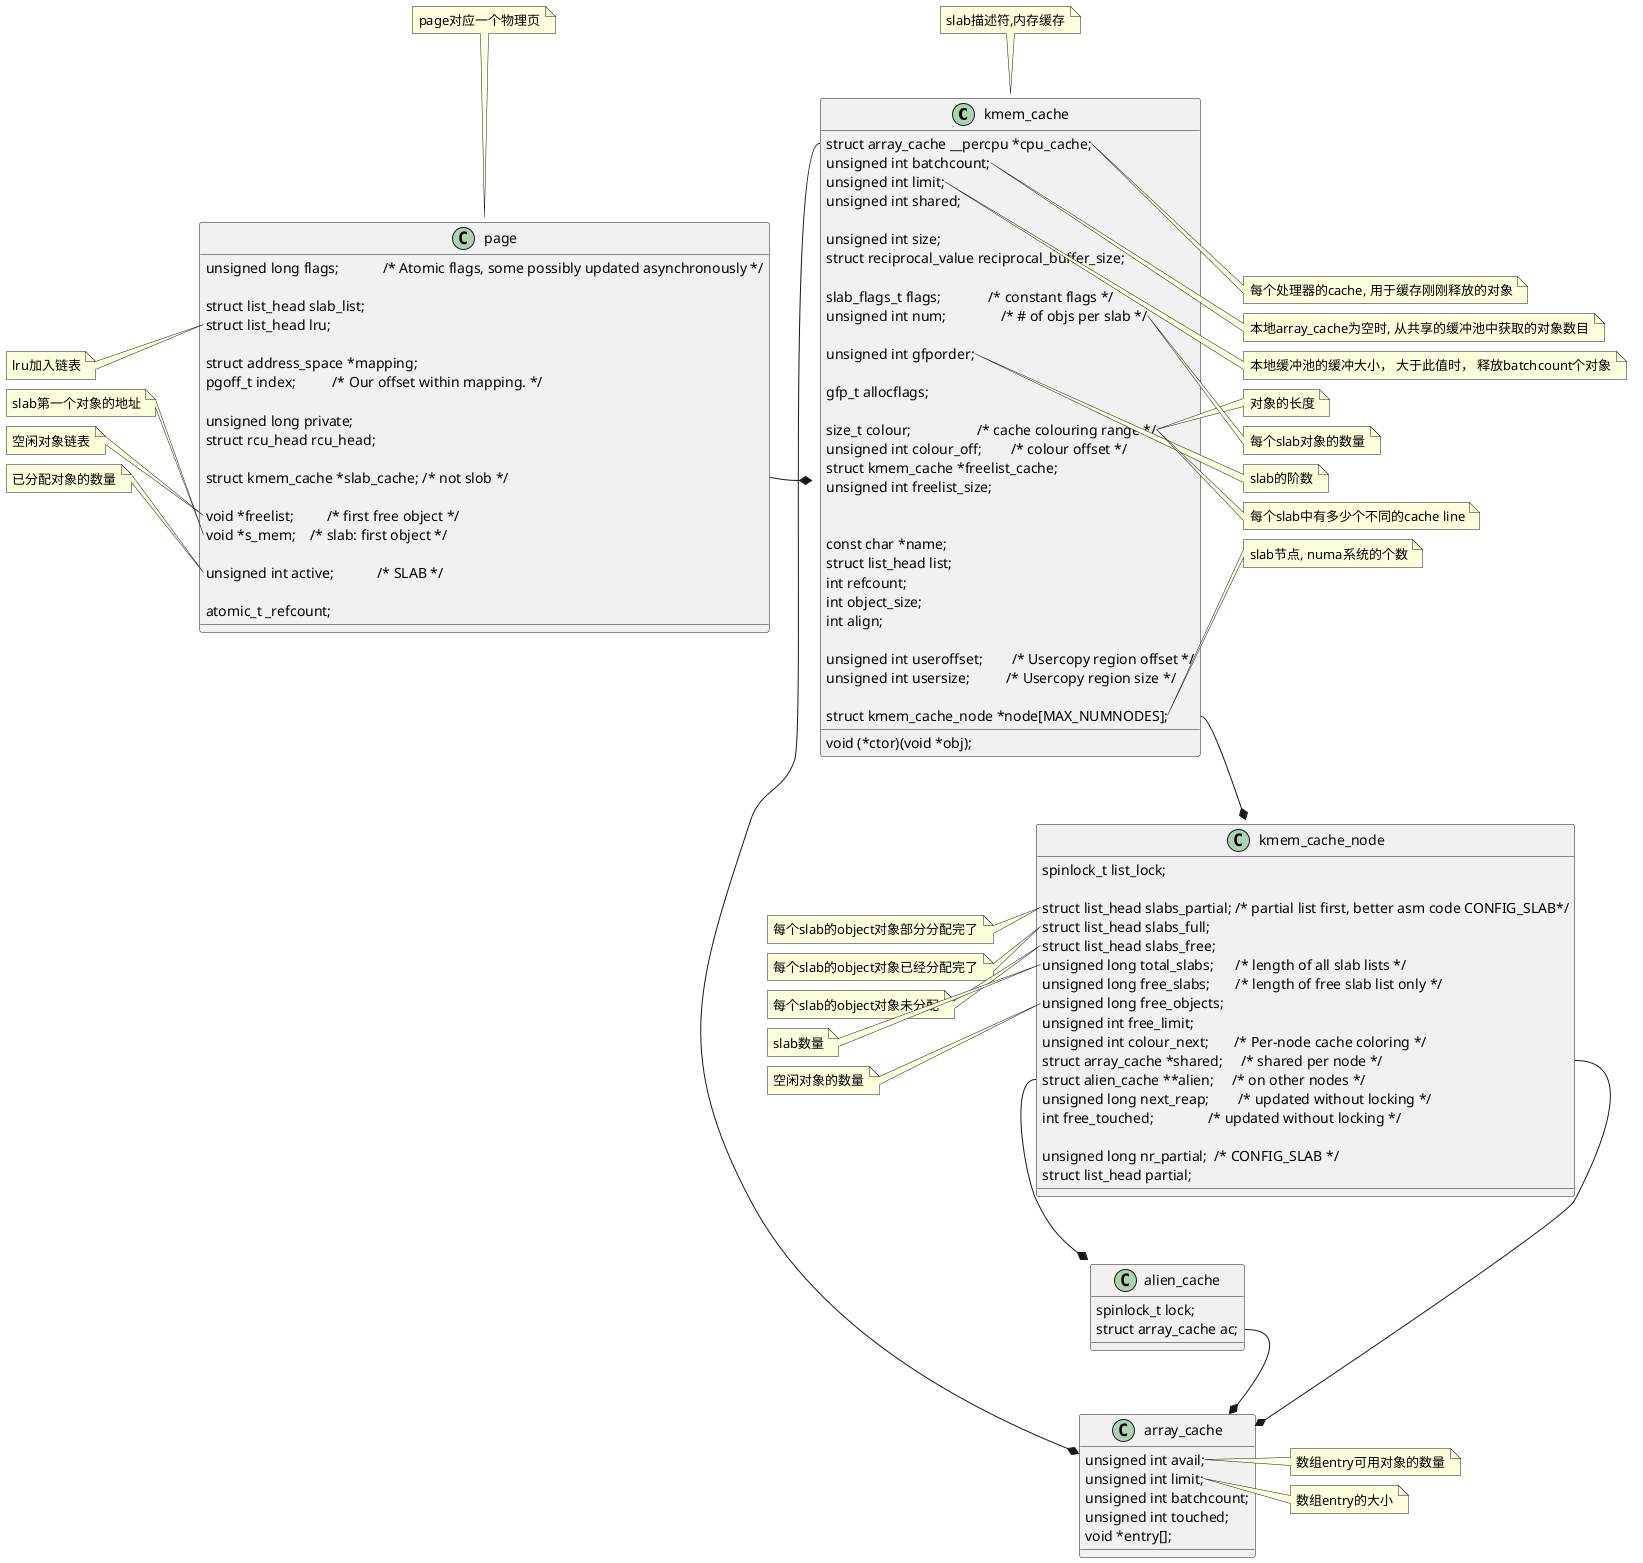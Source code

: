 @startuml
' left to right direction

class kmem_cache {
        struct array_cache __percpu *cpu_cache;
        unsigned int batchcount;
        unsigned int limit;
        unsigned int shared;

        unsigned int size;
        struct reciprocal_value reciprocal_buffer_size;

        slab_flags_t flags;             /* constant flags */
        unsigned int num;               /* # of objs per slab */

        unsigned int gfporder;  

        gfp_t allocflags;

        size_t colour;                  /* cache colouring range */
        unsigned int colour_off;        /* colour offset */
        struct kmem_cache *freelist_cache;
        unsigned int freelist_size;

        void (*ctor)(void *obj);

        const char *name;
        struct list_head list;
        int refcount;
        int object_size;
        int align;

        unsigned int useroffset;        /* Usercopy region offset */
        unsigned int usersize;          /* Usercopy region size */

        struct kmem_cache_node *node[MAX_NUMNODES];
}

note top: slab描述符,内存缓存

note right of kmem_cache::cpu_cache
    每个处理器的cache, 用于缓存刚刚释放的对象
end note

note right of kmem_cache::batchcount
    本地array_cache为空时, 从共享的缓冲池中获取的对象数目
end note

note right of kmem_cache::limit
    本地缓冲池的缓冲大小， 大于此值时， 释放batchcount个对象
end note

note right of kmem_cache::size
    对象的长度
end note

note right of kmem_cache::num
    每个slab对象的数量
end note

note right of kmem_cache::gfporder
    slab的阶数
end note

note right of kmem_cache::colour
    每个slab中有多少个不同的cache line
end note

note right of kmem_cache::node
    slab节点, numa系统的个数
end note


class kmem_cache_node {
        spinlock_t list_lock;

        struct list_head slabs_partial; /* partial list first, better asm code CONFIG_SLAB*/
        struct list_head slabs_full;
        struct list_head slabs_free;
        unsigned long total_slabs;      /* length of all slab lists */
        unsigned long free_slabs;       /* length of free slab list only */
        unsigned long free_objects;
        unsigned int free_limit;
        unsigned int colour_next;       /* Per-node cache coloring */
        struct array_cache *shared;     /* shared per node */
        struct alien_cache **alien;     /* on other nodes */
        unsigned long next_reap;        /* updated without locking */
        int free_touched;               /* updated without locking */

        unsigned long nr_partial;  /* CONFIG_SLAB */
        struct list_head partial;
}

note left of kmem_cache_node::slabs_partial
    每个slab的object对象部分分配完了
end note

note left of kmem_cache_node::slabs_full
    每个slab的object对象已经分配完了
end note

note left of kmem_cache_node::slabs_free
    每个slab的object对象未分配
end note

note left of kmem_cache_node::total_slabs
    slab数量
end note


note left of kmem_cache_node::free_objects
    空闲对象的数量
end note



class array_cache {
        unsigned int avail;
        unsigned int limit;
        unsigned int batchcount;
        unsigned int touched;
        void *entry[];
}

note right of array_cache::avail
    数组entry可用对象的数量
end note

note right of array_cache::limit
    数组entry的大小
end note

class alien_cache {
        spinlock_t lock;
        struct array_cache ac;
}

class page {
    unsigned long flags;            /* Atomic flags, some possibly updated asynchronously */

    struct list_head slab_list;
    struct list_head lru;

    struct address_space *mapping;
    pgoff_t index;          /* Our offset within mapping. */

    unsigned long private;
    struct rcu_head rcu_head;

    struct kmem_cache *slab_cache; /* not slob */

    void *freelist;         /* first free object */
    void *s_mem;    /* slab: first object */

    unsigned int active;            /* SLAB */

    atomic_t _refcount; 
}

note top: page对应一个物理页

note left of page::lru
    lru加入链表
end note

note left of page::s_mem
    slab第一个对象的地址
end note

note left of page::freelist
    空闲对象链表
end note

note left of page::active
    已分配对象的数量
end note


' page::lru --> kmem_cache_node::slabs_partial

kmem_cache::cpu_cache --* array_cache
kmem_cache::node --* kmem_cache_node

page::slab_cache -right-* kmem_cache
kmem_cache_node::shared --* array_cache

kmem_cache_node::alien --* alien_cache

alien_cache::ac --* array_cache

















